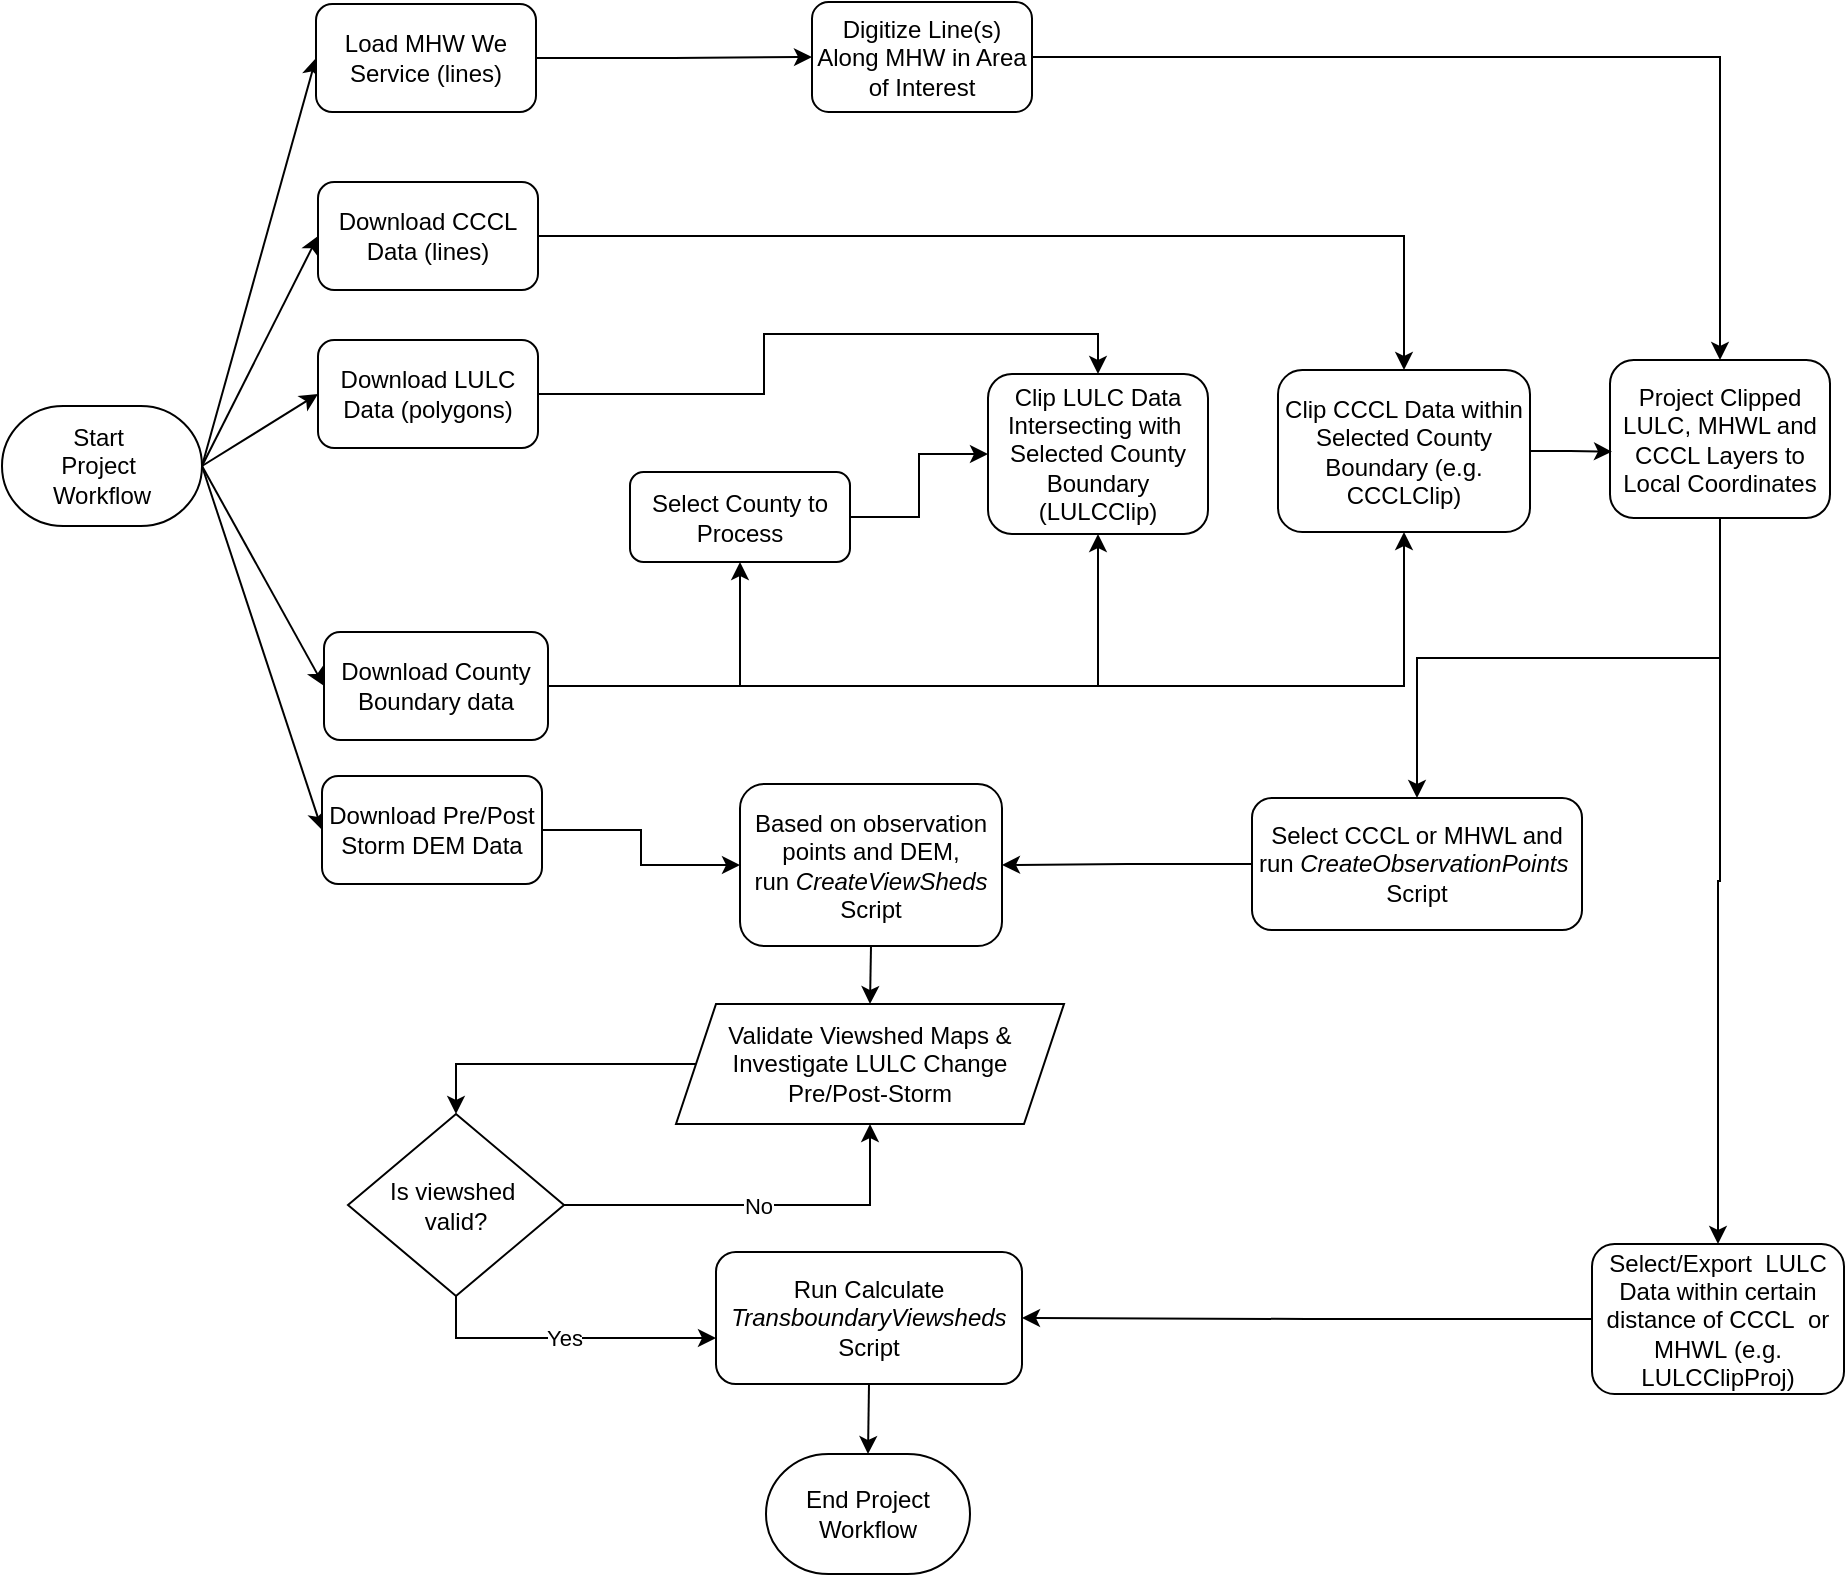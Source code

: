 <mxfile version="24.7.17">
  <diagram name="Page-1" id="edf60f1a-56cd-e834-aa8a-f176f3a09ee4">
    <mxGraphModel dx="1674" dy="844" grid="0" gridSize="10" guides="0" tooltips="1" connect="1" arrows="0" fold="1" page="1" pageScale="1" pageWidth="1100" pageHeight="850" background="none" math="0" shadow="0">
      <root>
        <mxCell id="0" />
        <mxCell id="1" parent="0" />
        <mxCell id="vOHie7vgboCuBgBLW_pP-41" style="edgeStyle=none;rounded=0;orthogonalLoop=1;jettySize=auto;html=1;exitX=1;exitY=0.5;exitDx=0;exitDy=0;exitPerimeter=0;entryX=0;entryY=0.5;entryDx=0;entryDy=0;" parent="1" source="hX9iUdr9xL5cJhyzc0mX-2" target="vOHie7vgboCuBgBLW_pP-2" edge="1">
          <mxGeometry relative="1" as="geometry" />
        </mxCell>
        <mxCell id="vOHie7vgboCuBgBLW_pP-42" style="edgeStyle=none;rounded=0;orthogonalLoop=1;jettySize=auto;html=1;exitX=1;exitY=0.5;exitDx=0;exitDy=0;exitPerimeter=0;entryX=0;entryY=0.5;entryDx=0;entryDy=0;" parent="1" source="hX9iUdr9xL5cJhyzc0mX-2" target="vOHie7vgboCuBgBLW_pP-17" edge="1">
          <mxGeometry relative="1" as="geometry" />
        </mxCell>
        <mxCell id="vOHie7vgboCuBgBLW_pP-43" style="edgeStyle=none;rounded=0;orthogonalLoop=1;jettySize=auto;html=1;exitX=1;exitY=0.5;exitDx=0;exitDy=0;exitPerimeter=0;entryX=0;entryY=0.5;entryDx=0;entryDy=0;" parent="1" source="hX9iUdr9xL5cJhyzc0mX-2" target="vOHie7vgboCuBgBLW_pP-24" edge="1">
          <mxGeometry relative="1" as="geometry" />
        </mxCell>
        <mxCell id="vOHie7vgboCuBgBLW_pP-44" style="edgeStyle=none;rounded=0;orthogonalLoop=1;jettySize=auto;html=1;exitX=1;exitY=0.5;exitDx=0;exitDy=0;exitPerimeter=0;entryX=0;entryY=0.5;entryDx=0;entryDy=0;" parent="1" source="hX9iUdr9xL5cJhyzc0mX-2" target="vOHie7vgboCuBgBLW_pP-3" edge="1">
          <mxGeometry relative="1" as="geometry" />
        </mxCell>
        <mxCell id="cgaGq_BDDK_Dhw6bbODb-16" style="edgeStyle=none;rounded=0;orthogonalLoop=1;jettySize=auto;html=1;exitX=1;exitY=0.5;exitDx=0;exitDy=0;exitPerimeter=0;entryX=0;entryY=0.5;entryDx=0;entryDy=0;" parent="1" source="hX9iUdr9xL5cJhyzc0mX-2" target="cgaGq_BDDK_Dhw6bbODb-1" edge="1">
          <mxGeometry relative="1" as="geometry" />
        </mxCell>
        <mxCell id="hX9iUdr9xL5cJhyzc0mX-2" value="Start&amp;nbsp;&lt;div&gt;Project&amp;nbsp;&lt;/div&gt;&lt;div&gt;Workflow&lt;/div&gt;" style="strokeWidth=1;html=1;shape=mxgraph.flowchart.terminator;whiteSpace=wrap;" parent="1" vertex="1">
          <mxGeometry x="59" y="241" width="100" height="60" as="geometry" />
        </mxCell>
        <mxCell id="vOHie7vgboCuBgBLW_pP-30" style="edgeStyle=orthogonalEdgeStyle;rounded=0;orthogonalLoop=1;jettySize=auto;html=1;exitX=1;exitY=0.5;exitDx=0;exitDy=0;entryX=0.5;entryY=0;entryDx=0;entryDy=0;" parent="1" source="vOHie7vgboCuBgBLW_pP-2" target="vOHie7vgboCuBgBLW_pP-29" edge="1">
          <mxGeometry relative="1" as="geometry" />
        </mxCell>
        <mxCell id="vOHie7vgboCuBgBLW_pP-2" value="&lt;div&gt;Download CCCL Data (lines)&lt;/div&gt;" style="rounded=1;whiteSpace=wrap;html=1;" parent="1" vertex="1">
          <mxGeometry x="217" y="129" width="110" height="54" as="geometry" />
        </mxCell>
        <mxCell id="OAOViZJA3EYtknrWgcMG-3" style="edgeStyle=orthogonalEdgeStyle;rounded=0;orthogonalLoop=1;jettySize=auto;html=1;exitX=1;exitY=0.5;exitDx=0;exitDy=0;entryX=0;entryY=0.5;entryDx=0;entryDy=0;" parent="1" source="vOHie7vgboCuBgBLW_pP-3" target="vOHie7vgboCuBgBLW_pP-38" edge="1">
          <mxGeometry relative="1" as="geometry" />
        </mxCell>
        <mxCell id="vOHie7vgboCuBgBLW_pP-3" value="&lt;div&gt;Download Pre/Post Storm DEM Data&lt;/div&gt;" style="rounded=1;whiteSpace=wrap;html=1;" parent="1" vertex="1">
          <mxGeometry x="219" y="426" width="110" height="54" as="geometry" />
        </mxCell>
        <mxCell id="vOHie7vgboCuBgBLW_pP-31" style="edgeStyle=orthogonalEdgeStyle;rounded=0;orthogonalLoop=1;jettySize=auto;html=1;exitX=1;exitY=0.5;exitDx=0;exitDy=0;entryX=0.5;entryY=0;entryDx=0;entryDy=0;" parent="1" source="vOHie7vgboCuBgBLW_pP-17" target="vOHie7vgboCuBgBLW_pP-25" edge="1">
          <mxGeometry relative="1" as="geometry">
            <Array as="points">
              <mxPoint x="440" y="235" />
              <mxPoint x="440" y="205" />
              <mxPoint x="607" y="205" />
            </Array>
          </mxGeometry>
        </mxCell>
        <mxCell id="vOHie7vgboCuBgBLW_pP-17" value="&lt;div&gt;Download LULC Data&amp;nbsp;&lt;span style=&quot;background-color: initial;&quot;&gt;(polygons)&lt;/span&gt;&lt;/div&gt;" style="rounded=1;whiteSpace=wrap;html=1;" parent="1" vertex="1">
          <mxGeometry x="217" y="208" width="110" height="54" as="geometry" />
        </mxCell>
        <mxCell id="vOHie7vgboCuBgBLW_pP-32" style="edgeStyle=orthogonalEdgeStyle;rounded=0;orthogonalLoop=1;jettySize=auto;html=1;exitX=1;exitY=0.5;exitDx=0;exitDy=0;entryX=0.5;entryY=1;entryDx=0;entryDy=0;" parent="1" source="vOHie7vgboCuBgBLW_pP-24" target="vOHie7vgboCuBgBLW_pP-25" edge="1">
          <mxGeometry relative="1" as="geometry" />
        </mxCell>
        <mxCell id="vOHie7vgboCuBgBLW_pP-33" style="edgeStyle=orthogonalEdgeStyle;rounded=0;orthogonalLoop=1;jettySize=auto;html=1;exitX=1;exitY=0.5;exitDx=0;exitDy=0;entryX=0.5;entryY=1;entryDx=0;entryDy=0;" parent="1" source="vOHie7vgboCuBgBLW_pP-24" target="vOHie7vgboCuBgBLW_pP-29" edge="1">
          <mxGeometry relative="1" as="geometry" />
        </mxCell>
        <mxCell id="vOHie7vgboCuBgBLW_pP-37" style="edgeStyle=orthogonalEdgeStyle;rounded=0;orthogonalLoop=1;jettySize=auto;html=1;exitX=1;exitY=0.5;exitDx=0;exitDy=0;entryX=0.5;entryY=1;entryDx=0;entryDy=0;" parent="1" source="vOHie7vgboCuBgBLW_pP-24" target="vOHie7vgboCuBgBLW_pP-36" edge="1">
          <mxGeometry relative="1" as="geometry" />
        </mxCell>
        <mxCell id="vOHie7vgboCuBgBLW_pP-24" value="&lt;div&gt;Download County Boundary data&lt;/div&gt;" style="rounded=1;whiteSpace=wrap;html=1;" parent="1" vertex="1">
          <mxGeometry x="220" y="354" width="112" height="54" as="geometry" />
        </mxCell>
        <mxCell id="vOHie7vgboCuBgBLW_pP-25" value="&lt;div&gt;Clip LULC Data Intersecting with&amp;nbsp; Selected County Boundary (LULCClip)&lt;/div&gt;" style="rounded=1;whiteSpace=wrap;html=1;" parent="1" vertex="1">
          <mxGeometry x="552" y="225" width="110" height="80" as="geometry" />
        </mxCell>
        <mxCell id="OAOViZJA3EYtknrWgcMG-5" style="edgeStyle=orthogonalEdgeStyle;rounded=0;orthogonalLoop=1;jettySize=auto;html=1;exitX=0;exitY=0.5;exitDx=0;exitDy=0;entryX=1;entryY=0.5;entryDx=0;entryDy=0;" parent="1" source="vOHie7vgboCuBgBLW_pP-28" target="vOHie7vgboCuBgBLW_pP-49" edge="1">
          <mxGeometry relative="1" as="geometry" />
        </mxCell>
        <mxCell id="vOHie7vgboCuBgBLW_pP-28" value="&lt;div&gt;Select/Export&amp;nbsp; LULC Data within certain distance of CCCL&amp;nbsp; or MHWL&amp;nbsp;(e.g. LULCClipProj)&lt;/div&gt;" style="rounded=1;whiteSpace=wrap;html=1;" parent="1" vertex="1">
          <mxGeometry x="854" y="660" width="126" height="75" as="geometry" />
        </mxCell>
        <mxCell id="vOHie7vgboCuBgBLW_pP-29" value="&lt;div&gt;Clip CCCL Data within Selected County Boundary (e.g. CCCLClip)&lt;/div&gt;" style="rounded=1;whiteSpace=wrap;html=1;" parent="1" vertex="1">
          <mxGeometry x="697" y="223" width="126" height="81" as="geometry" />
        </mxCell>
        <mxCell id="f8nVrUlt4xcclQAoqFWD-1" style="edgeStyle=orthogonalEdgeStyle;rounded=0;orthogonalLoop=1;jettySize=auto;html=1;exitX=1;exitY=0.5;exitDx=0;exitDy=0;entryX=0;entryY=0.5;entryDx=0;entryDy=0;" parent="1" source="vOHie7vgboCuBgBLW_pP-36" target="vOHie7vgboCuBgBLW_pP-25" edge="1">
          <mxGeometry relative="1" as="geometry" />
        </mxCell>
        <mxCell id="vOHie7vgboCuBgBLW_pP-36" value="&lt;div&gt;Select County to Process&lt;/div&gt;" style="rounded=1;whiteSpace=wrap;html=1;" parent="1" vertex="1">
          <mxGeometry x="373" y="274" width="110" height="45" as="geometry" />
        </mxCell>
        <mxCell id="fVS9Q-JqaxF0lcny1_pL-1" style="edgeStyle=orthogonalEdgeStyle;rounded=0;orthogonalLoop=1;jettySize=auto;html=1;exitX=0.5;exitY=1;exitDx=0;exitDy=0;entryX=0.5;entryY=0;entryDx=0;entryDy=0;" parent="1" source="vOHie7vgboCuBgBLW_pP-38" target="vOHie7vgboCuBgBLW_pP-48" edge="1">
          <mxGeometry relative="1" as="geometry" />
        </mxCell>
        <mxCell id="vOHie7vgboCuBgBLW_pP-38" value="&lt;div&gt;Based on observation points and DEM, run&amp;nbsp;&lt;i&gt;CreateViewSheds &lt;/i&gt;Script&lt;/div&gt;" style="rounded=1;whiteSpace=wrap;html=1;" parent="1" vertex="1">
          <mxGeometry x="428" y="430" width="131" height="81" as="geometry" />
        </mxCell>
        <mxCell id="w6Vyqvfs9IAuW3wY4UOc-4" style="edgeStyle=orthogonalEdgeStyle;rounded=0;orthogonalLoop=1;jettySize=auto;html=1;exitX=0;exitY=0.5;exitDx=0;exitDy=0;entryX=0.5;entryY=0;entryDx=0;entryDy=0;" edge="1" parent="1" source="vOHie7vgboCuBgBLW_pP-48" target="w6Vyqvfs9IAuW3wY4UOc-3">
          <mxGeometry relative="1" as="geometry" />
        </mxCell>
        <mxCell id="vOHie7vgboCuBgBLW_pP-48" value="Validate Viewshed Maps &amp;amp;&lt;div&gt;Investigate LULC Change&lt;/div&gt;&lt;div&gt;Pre/Post-Storm&lt;/div&gt;" style="shape=parallelogram;perimeter=parallelogramPerimeter;whiteSpace=wrap;html=1;fixedSize=1;" parent="1" vertex="1">
          <mxGeometry x="396" y="540" width="194" height="60" as="geometry" />
        </mxCell>
        <mxCell id="vOHie7vgboCuBgBLW_pP-49" value="&lt;div&gt;Run Calculate &lt;i&gt;TransboundaryViewsheds &lt;/i&gt;Script&lt;/div&gt;" style="rounded=1;whiteSpace=wrap;html=1;" parent="1" vertex="1">
          <mxGeometry x="416" y="664" width="153" height="66" as="geometry" />
        </mxCell>
        <mxCell id="vOHie7vgboCuBgBLW_pP-50" value="End Project Workflow" style="strokeWidth=1;html=1;shape=mxgraph.flowchart.terminator;whiteSpace=wrap;" parent="1" vertex="1">
          <mxGeometry x="441" y="765" width="102" height="60" as="geometry" />
        </mxCell>
        <mxCell id="OAOViZJA3EYtknrWgcMG-4" style="edgeStyle=orthogonalEdgeStyle;rounded=0;orthogonalLoop=1;jettySize=auto;html=1;exitX=0.5;exitY=1;exitDx=0;exitDy=0;entryX=0.5;entryY=0;entryDx=0;entryDy=0;" parent="1" source="Xoo34MS97mZZL_hVCq9O-4" target="vOHie7vgboCuBgBLW_pP-28" edge="1">
          <mxGeometry relative="1" as="geometry" />
        </mxCell>
        <mxCell id="OAOViZJA3EYtknrWgcMG-6" style="edgeStyle=orthogonalEdgeStyle;rounded=0;orthogonalLoop=1;jettySize=auto;html=1;exitX=0.5;exitY=1;exitDx=0;exitDy=0;entryX=0.5;entryY=0;entryDx=0;entryDy=0;" parent="1" source="Xoo34MS97mZZL_hVCq9O-4" target="OAOViZJA3EYtknrWgcMG-1" edge="1">
          <mxGeometry relative="1" as="geometry" />
        </mxCell>
        <mxCell id="Xoo34MS97mZZL_hVCq9O-4" value="&lt;div&gt;Project Clipped LULC, MHWL and CCCL Layers to Local Coordinates&lt;/div&gt;" style="rounded=1;whiteSpace=wrap;html=1;" parent="1" vertex="1">
          <mxGeometry x="863" y="218" width="110" height="79" as="geometry" />
        </mxCell>
        <mxCell id="cgaGq_BDDK_Dhw6bbODb-11" style="edgeStyle=orthogonalEdgeStyle;rounded=0;orthogonalLoop=1;jettySize=auto;html=1;exitX=1;exitY=0.5;exitDx=0;exitDy=0;entryX=0;entryY=0.5;entryDx=0;entryDy=0;" parent="1" source="cgaGq_BDDK_Dhw6bbODb-1" target="cgaGq_BDDK_Dhw6bbODb-10" edge="1">
          <mxGeometry relative="1" as="geometry" />
        </mxCell>
        <mxCell id="cgaGq_BDDK_Dhw6bbODb-1" value="&lt;div&gt;Load MHW We Service (lines)&lt;/div&gt;" style="rounded=1;whiteSpace=wrap;html=1;" parent="1" vertex="1">
          <mxGeometry x="216" y="40" width="110" height="54" as="geometry" />
        </mxCell>
        <mxCell id="oo3cMWogjGaX0PPPFoNJ-1" style="edgeStyle=orthogonalEdgeStyle;rounded=0;orthogonalLoop=1;jettySize=auto;html=1;exitX=1;exitY=0.5;exitDx=0;exitDy=0;entryX=0.5;entryY=0;entryDx=0;entryDy=0;" parent="1" source="cgaGq_BDDK_Dhw6bbODb-10" target="Xoo34MS97mZZL_hVCq9O-4" edge="1">
          <mxGeometry relative="1" as="geometry" />
        </mxCell>
        <mxCell id="cgaGq_BDDK_Dhw6bbODb-10" value="Digitize Line(s) Along MHW in Area of Interest" style="rounded=1;whiteSpace=wrap;html=1;" parent="1" vertex="1">
          <mxGeometry x="464" y="39" width="110" height="55" as="geometry" />
        </mxCell>
        <mxCell id="cgaGq_BDDK_Dhw6bbODb-13" style="edgeStyle=orthogonalEdgeStyle;rounded=0;orthogonalLoop=1;jettySize=auto;html=1;exitX=1;exitY=0.5;exitDx=0;exitDy=0;entryX=0.009;entryY=0.58;entryDx=0;entryDy=0;entryPerimeter=0;" parent="1" source="vOHie7vgboCuBgBLW_pP-29" target="Xoo34MS97mZZL_hVCq9O-4" edge="1">
          <mxGeometry relative="1" as="geometry" />
        </mxCell>
        <mxCell id="OAOViZJA3EYtknrWgcMG-2" style="edgeStyle=orthogonalEdgeStyle;rounded=0;orthogonalLoop=1;jettySize=auto;html=1;exitX=0;exitY=0.5;exitDx=0;exitDy=0;entryX=1;entryY=0.5;entryDx=0;entryDy=0;" parent="1" source="OAOViZJA3EYtknrWgcMG-1" target="vOHie7vgboCuBgBLW_pP-38" edge="1">
          <mxGeometry relative="1" as="geometry" />
        </mxCell>
        <mxCell id="OAOViZJA3EYtknrWgcMG-1" value="&lt;div&gt;Select CCCL or MHWL and run &lt;i&gt;CreateObservationPoints&amp;nbsp;&lt;/i&gt;&lt;/div&gt;&lt;div&gt;Script&lt;/div&gt;" style="rounded=1;whiteSpace=wrap;html=1;" parent="1" vertex="1">
          <mxGeometry x="684" y="437" width="165" height="66" as="geometry" />
        </mxCell>
        <mxCell id="OAOViZJA3EYtknrWgcMG-7" style="edgeStyle=orthogonalEdgeStyle;rounded=0;orthogonalLoop=1;jettySize=auto;html=1;exitX=0.5;exitY=1;exitDx=0;exitDy=0;entryX=0.5;entryY=0;entryDx=0;entryDy=0;entryPerimeter=0;" parent="1" source="vOHie7vgboCuBgBLW_pP-49" target="vOHie7vgboCuBgBLW_pP-50" edge="1">
          <mxGeometry relative="1" as="geometry" />
        </mxCell>
        <mxCell id="w6Vyqvfs9IAuW3wY4UOc-6" value="No" style="edgeStyle=orthogonalEdgeStyle;rounded=0;orthogonalLoop=1;jettySize=auto;html=1;exitX=1;exitY=0.5;exitDx=0;exitDy=0;entryX=0.5;entryY=1;entryDx=0;entryDy=0;" edge="1" parent="1" source="w6Vyqvfs9IAuW3wY4UOc-3" target="vOHie7vgboCuBgBLW_pP-48">
          <mxGeometry relative="1" as="geometry" />
        </mxCell>
        <mxCell id="w6Vyqvfs9IAuW3wY4UOc-3" value="Is viewshed&amp;nbsp;&lt;div&gt;valid?&lt;/div&gt;" style="rhombus;whiteSpace=wrap;html=1;" vertex="1" parent="1">
          <mxGeometry x="232" y="595" width="108" height="91" as="geometry" />
        </mxCell>
        <mxCell id="w6Vyqvfs9IAuW3wY4UOc-5" value="Yes" style="edgeStyle=orthogonalEdgeStyle;rounded=0;orthogonalLoop=1;jettySize=auto;html=1;exitX=0.5;exitY=1;exitDx=0;exitDy=0;entryX=0;entryY=0.652;entryDx=0;entryDy=0;entryPerimeter=0;" edge="1" parent="1" source="w6Vyqvfs9IAuW3wY4UOc-3" target="vOHie7vgboCuBgBLW_pP-49">
          <mxGeometry relative="1" as="geometry" />
        </mxCell>
      </root>
    </mxGraphModel>
  </diagram>
</mxfile>
